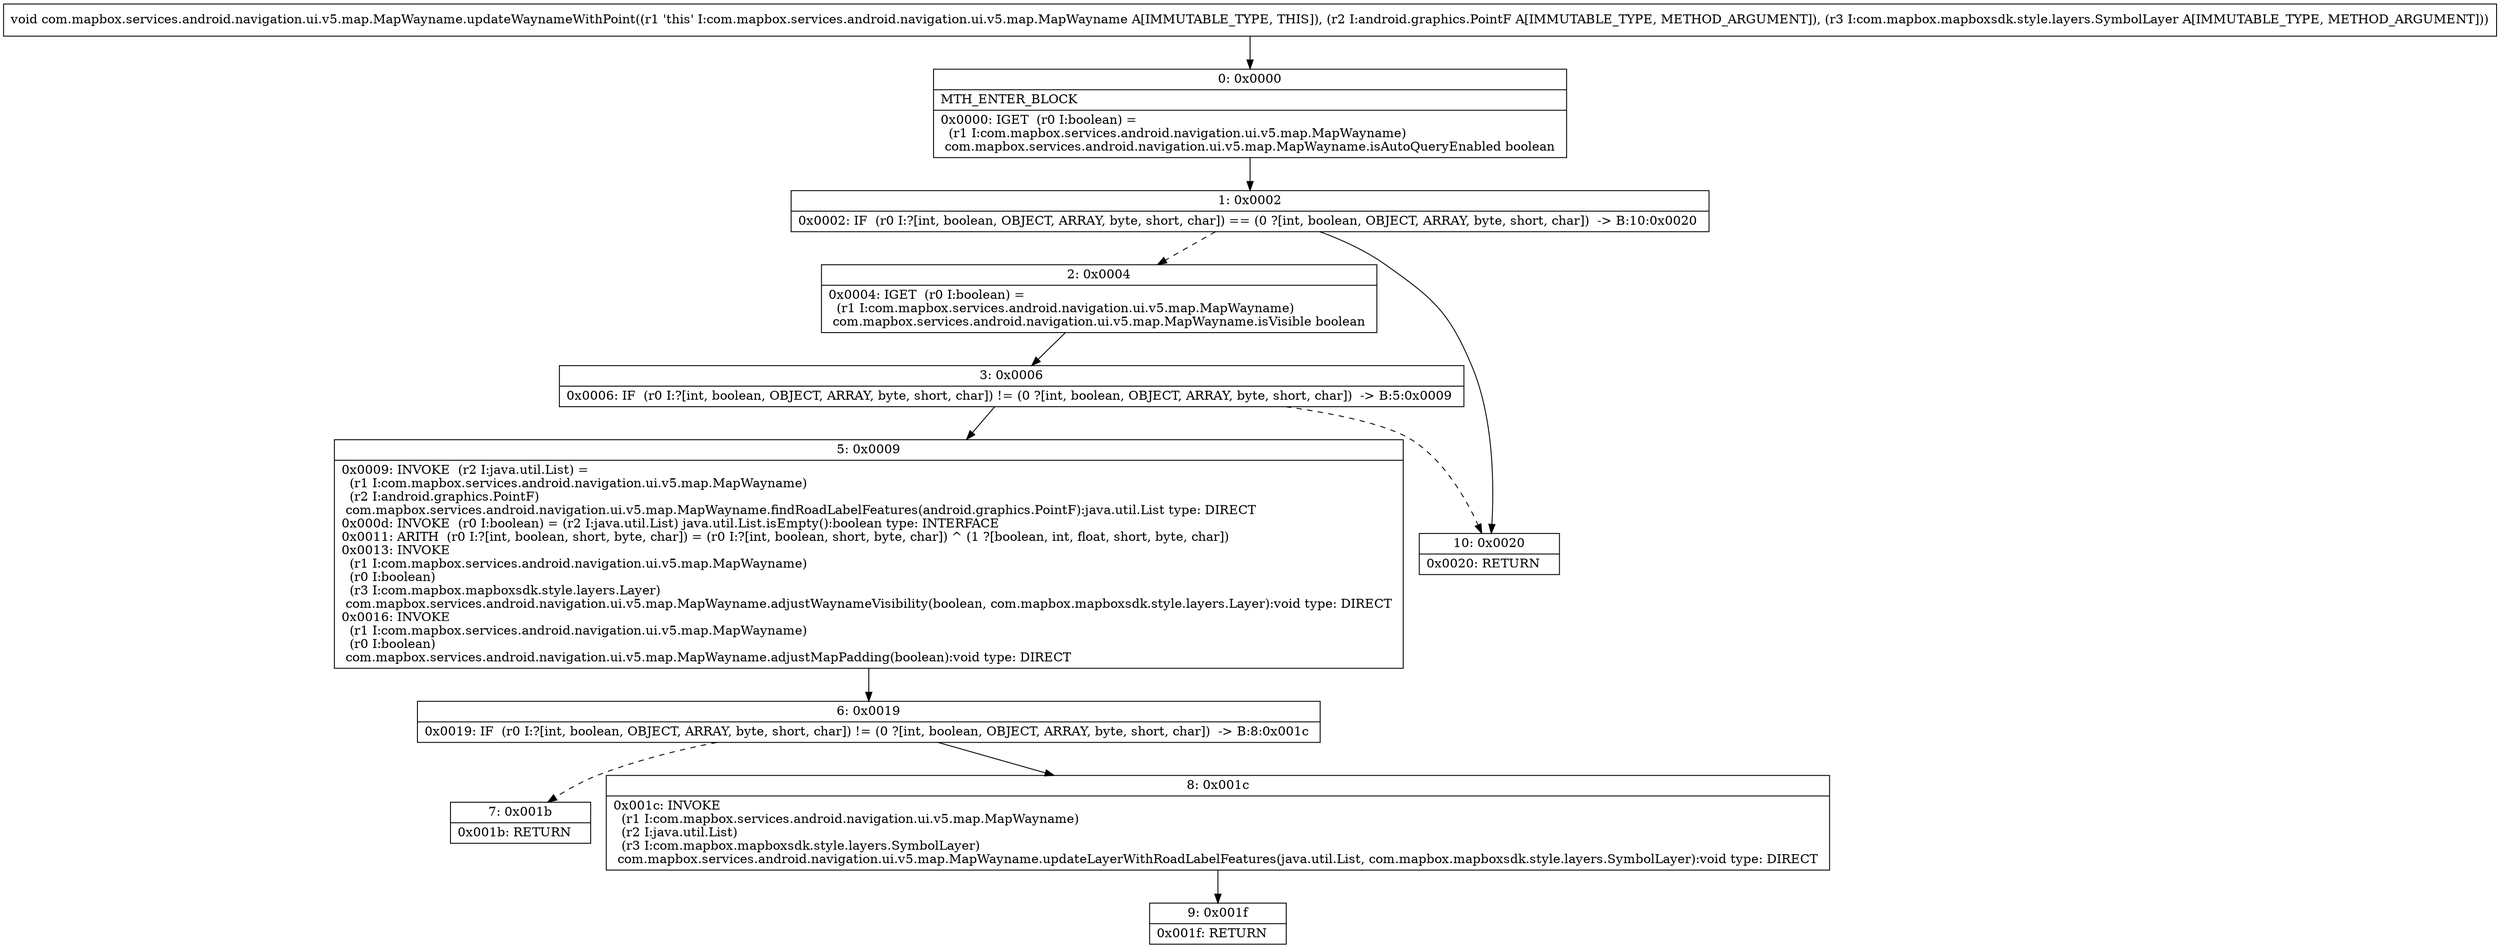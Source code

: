 digraph "CFG forcom.mapbox.services.android.navigation.ui.v5.map.MapWayname.updateWaynameWithPoint(Landroid\/graphics\/PointF;Lcom\/mapbox\/mapboxsdk\/style\/layers\/SymbolLayer;)V" {
Node_0 [shape=record,label="{0\:\ 0x0000|MTH_ENTER_BLOCK\l|0x0000: IGET  (r0 I:boolean) = \l  (r1 I:com.mapbox.services.android.navigation.ui.v5.map.MapWayname)\l com.mapbox.services.android.navigation.ui.v5.map.MapWayname.isAutoQueryEnabled boolean \l}"];
Node_1 [shape=record,label="{1\:\ 0x0002|0x0002: IF  (r0 I:?[int, boolean, OBJECT, ARRAY, byte, short, char]) == (0 ?[int, boolean, OBJECT, ARRAY, byte, short, char])  \-\> B:10:0x0020 \l}"];
Node_2 [shape=record,label="{2\:\ 0x0004|0x0004: IGET  (r0 I:boolean) = \l  (r1 I:com.mapbox.services.android.navigation.ui.v5.map.MapWayname)\l com.mapbox.services.android.navigation.ui.v5.map.MapWayname.isVisible boolean \l}"];
Node_3 [shape=record,label="{3\:\ 0x0006|0x0006: IF  (r0 I:?[int, boolean, OBJECT, ARRAY, byte, short, char]) != (0 ?[int, boolean, OBJECT, ARRAY, byte, short, char])  \-\> B:5:0x0009 \l}"];
Node_5 [shape=record,label="{5\:\ 0x0009|0x0009: INVOKE  (r2 I:java.util.List) = \l  (r1 I:com.mapbox.services.android.navigation.ui.v5.map.MapWayname)\l  (r2 I:android.graphics.PointF)\l com.mapbox.services.android.navigation.ui.v5.map.MapWayname.findRoadLabelFeatures(android.graphics.PointF):java.util.List type: DIRECT \l0x000d: INVOKE  (r0 I:boolean) = (r2 I:java.util.List) java.util.List.isEmpty():boolean type: INTERFACE \l0x0011: ARITH  (r0 I:?[int, boolean, short, byte, char]) = (r0 I:?[int, boolean, short, byte, char]) ^ (1 ?[boolean, int, float, short, byte, char]) \l0x0013: INVOKE  \l  (r1 I:com.mapbox.services.android.navigation.ui.v5.map.MapWayname)\l  (r0 I:boolean)\l  (r3 I:com.mapbox.mapboxsdk.style.layers.Layer)\l com.mapbox.services.android.navigation.ui.v5.map.MapWayname.adjustWaynameVisibility(boolean, com.mapbox.mapboxsdk.style.layers.Layer):void type: DIRECT \l0x0016: INVOKE  \l  (r1 I:com.mapbox.services.android.navigation.ui.v5.map.MapWayname)\l  (r0 I:boolean)\l com.mapbox.services.android.navigation.ui.v5.map.MapWayname.adjustMapPadding(boolean):void type: DIRECT \l}"];
Node_6 [shape=record,label="{6\:\ 0x0019|0x0019: IF  (r0 I:?[int, boolean, OBJECT, ARRAY, byte, short, char]) != (0 ?[int, boolean, OBJECT, ARRAY, byte, short, char])  \-\> B:8:0x001c \l}"];
Node_7 [shape=record,label="{7\:\ 0x001b|0x001b: RETURN   \l}"];
Node_8 [shape=record,label="{8\:\ 0x001c|0x001c: INVOKE  \l  (r1 I:com.mapbox.services.android.navigation.ui.v5.map.MapWayname)\l  (r2 I:java.util.List)\l  (r3 I:com.mapbox.mapboxsdk.style.layers.SymbolLayer)\l com.mapbox.services.android.navigation.ui.v5.map.MapWayname.updateLayerWithRoadLabelFeatures(java.util.List, com.mapbox.mapboxsdk.style.layers.SymbolLayer):void type: DIRECT \l}"];
Node_9 [shape=record,label="{9\:\ 0x001f|0x001f: RETURN   \l}"];
Node_10 [shape=record,label="{10\:\ 0x0020|0x0020: RETURN   \l}"];
MethodNode[shape=record,label="{void com.mapbox.services.android.navigation.ui.v5.map.MapWayname.updateWaynameWithPoint((r1 'this' I:com.mapbox.services.android.navigation.ui.v5.map.MapWayname A[IMMUTABLE_TYPE, THIS]), (r2 I:android.graphics.PointF A[IMMUTABLE_TYPE, METHOD_ARGUMENT]), (r3 I:com.mapbox.mapboxsdk.style.layers.SymbolLayer A[IMMUTABLE_TYPE, METHOD_ARGUMENT])) }"];
MethodNode -> Node_0;
Node_0 -> Node_1;
Node_1 -> Node_2[style=dashed];
Node_1 -> Node_10;
Node_2 -> Node_3;
Node_3 -> Node_5;
Node_3 -> Node_10[style=dashed];
Node_5 -> Node_6;
Node_6 -> Node_7[style=dashed];
Node_6 -> Node_8;
Node_8 -> Node_9;
}

